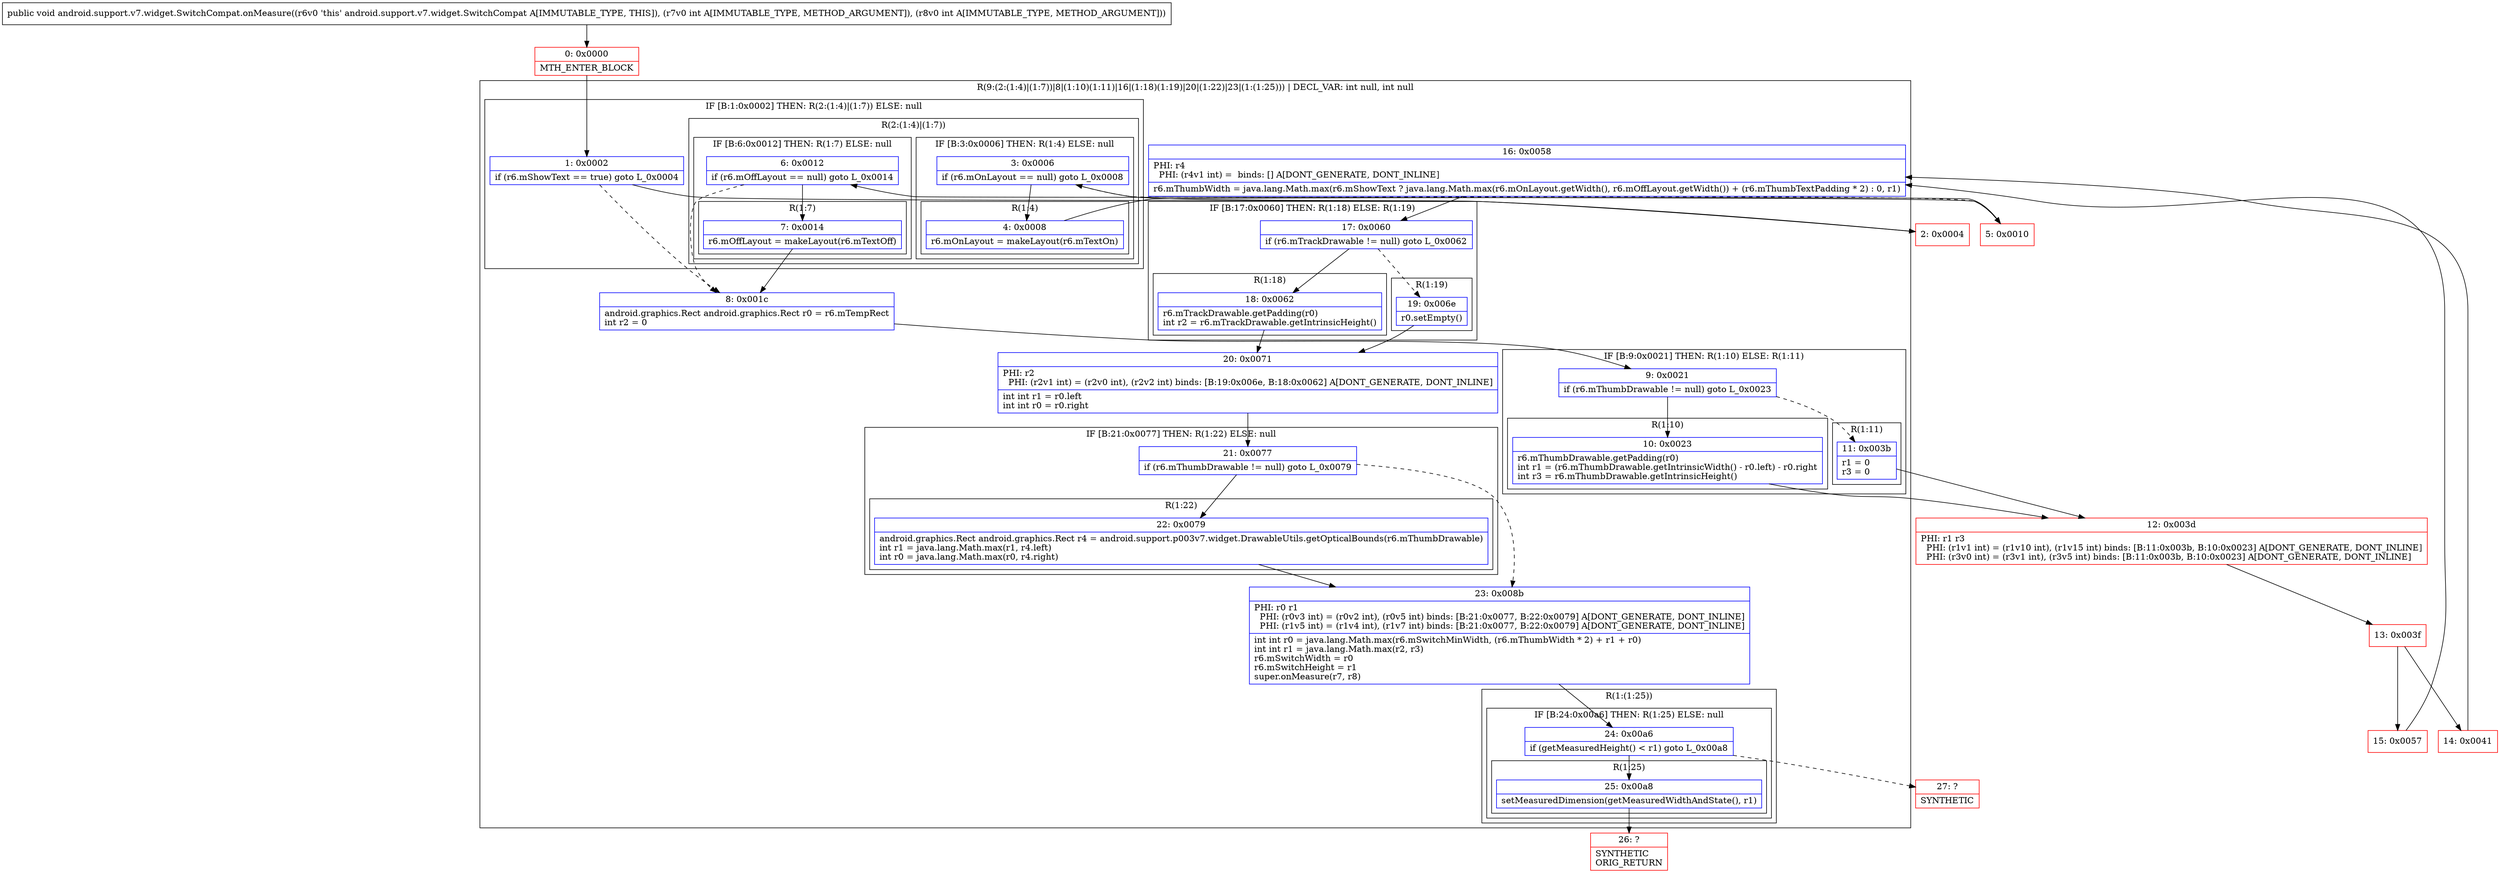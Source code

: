 digraph "CFG forandroid.support.v7.widget.SwitchCompat.onMeasure(II)V" {
subgraph cluster_Region_1993272638 {
label = "R(9:(2:(1:4)|(1:7))|8|(1:10)(1:11)|16|(1:18)(1:19)|20|(1:22)|23|(1:(1:25))) | DECL_VAR: int null, int null\l";
node [shape=record,color=blue];
subgraph cluster_IfRegion_1831403489 {
label = "IF [B:1:0x0002] THEN: R(2:(1:4)|(1:7)) ELSE: null";
node [shape=record,color=blue];
Node_1 [shape=record,label="{1\:\ 0x0002|if (r6.mShowText == true) goto L_0x0004\l}"];
subgraph cluster_Region_1121729286 {
label = "R(2:(1:4)|(1:7))";
node [shape=record,color=blue];
subgraph cluster_IfRegion_240331433 {
label = "IF [B:3:0x0006] THEN: R(1:4) ELSE: null";
node [shape=record,color=blue];
Node_3 [shape=record,label="{3\:\ 0x0006|if (r6.mOnLayout == null) goto L_0x0008\l}"];
subgraph cluster_Region_1996065899 {
label = "R(1:4)";
node [shape=record,color=blue];
Node_4 [shape=record,label="{4\:\ 0x0008|r6.mOnLayout = makeLayout(r6.mTextOn)\l}"];
}
}
subgraph cluster_IfRegion_1552200354 {
label = "IF [B:6:0x0012] THEN: R(1:7) ELSE: null";
node [shape=record,color=blue];
Node_6 [shape=record,label="{6\:\ 0x0012|if (r6.mOffLayout == null) goto L_0x0014\l}"];
subgraph cluster_Region_2133046847 {
label = "R(1:7)";
node [shape=record,color=blue];
Node_7 [shape=record,label="{7\:\ 0x0014|r6.mOffLayout = makeLayout(r6.mTextOff)\l}"];
}
}
}
}
Node_8 [shape=record,label="{8\:\ 0x001c|android.graphics.Rect android.graphics.Rect r0 = r6.mTempRect\lint r2 = 0\l}"];
subgraph cluster_IfRegion_1756548368 {
label = "IF [B:9:0x0021] THEN: R(1:10) ELSE: R(1:11)";
node [shape=record,color=blue];
Node_9 [shape=record,label="{9\:\ 0x0021|if (r6.mThumbDrawable != null) goto L_0x0023\l}"];
subgraph cluster_Region_1838703604 {
label = "R(1:10)";
node [shape=record,color=blue];
Node_10 [shape=record,label="{10\:\ 0x0023|r6.mThumbDrawable.getPadding(r0)\lint r1 = (r6.mThumbDrawable.getIntrinsicWidth() \- r0.left) \- r0.right\lint r3 = r6.mThumbDrawable.getIntrinsicHeight()\l}"];
}
subgraph cluster_Region_431630668 {
label = "R(1:11)";
node [shape=record,color=blue];
Node_11 [shape=record,label="{11\:\ 0x003b|r1 = 0\lr3 = 0\l}"];
}
}
Node_16 [shape=record,label="{16\:\ 0x0058|PHI: r4 \l  PHI: (r4v1 int) =  binds: [] A[DONT_GENERATE, DONT_INLINE]\l|r6.mThumbWidth = java.lang.Math.max(r6.mShowText ? java.lang.Math.max(r6.mOnLayout.getWidth(), r6.mOffLayout.getWidth()) + (r6.mThumbTextPadding * 2) : 0, r1)\l}"];
subgraph cluster_IfRegion_1376947897 {
label = "IF [B:17:0x0060] THEN: R(1:18) ELSE: R(1:19)";
node [shape=record,color=blue];
Node_17 [shape=record,label="{17\:\ 0x0060|if (r6.mTrackDrawable != null) goto L_0x0062\l}"];
subgraph cluster_Region_1082891822 {
label = "R(1:18)";
node [shape=record,color=blue];
Node_18 [shape=record,label="{18\:\ 0x0062|r6.mTrackDrawable.getPadding(r0)\lint r2 = r6.mTrackDrawable.getIntrinsicHeight()\l}"];
}
subgraph cluster_Region_412913788 {
label = "R(1:19)";
node [shape=record,color=blue];
Node_19 [shape=record,label="{19\:\ 0x006e|r0.setEmpty()\l}"];
}
}
Node_20 [shape=record,label="{20\:\ 0x0071|PHI: r2 \l  PHI: (r2v1 int) = (r2v0 int), (r2v2 int) binds: [B:19:0x006e, B:18:0x0062] A[DONT_GENERATE, DONT_INLINE]\l|int int r1 = r0.left\lint int r0 = r0.right\l}"];
subgraph cluster_IfRegion_729430011 {
label = "IF [B:21:0x0077] THEN: R(1:22) ELSE: null";
node [shape=record,color=blue];
Node_21 [shape=record,label="{21\:\ 0x0077|if (r6.mThumbDrawable != null) goto L_0x0079\l}"];
subgraph cluster_Region_932413004 {
label = "R(1:22)";
node [shape=record,color=blue];
Node_22 [shape=record,label="{22\:\ 0x0079|android.graphics.Rect android.graphics.Rect r4 = android.support.p003v7.widget.DrawableUtils.getOpticalBounds(r6.mThumbDrawable)\lint r1 = java.lang.Math.max(r1, r4.left)\lint r0 = java.lang.Math.max(r0, r4.right)\l}"];
}
}
Node_23 [shape=record,label="{23\:\ 0x008b|PHI: r0 r1 \l  PHI: (r0v3 int) = (r0v2 int), (r0v5 int) binds: [B:21:0x0077, B:22:0x0079] A[DONT_GENERATE, DONT_INLINE]\l  PHI: (r1v5 int) = (r1v4 int), (r1v7 int) binds: [B:21:0x0077, B:22:0x0079] A[DONT_GENERATE, DONT_INLINE]\l|int int r0 = java.lang.Math.max(r6.mSwitchMinWidth, (r6.mThumbWidth * 2) + r1 + r0)\lint int r1 = java.lang.Math.max(r2, r3)\lr6.mSwitchWidth = r0\lr6.mSwitchHeight = r1\lsuper.onMeasure(r7, r8)\l}"];
subgraph cluster_Region_1225453285 {
label = "R(1:(1:25))";
node [shape=record,color=blue];
subgraph cluster_IfRegion_729148542 {
label = "IF [B:24:0x00a6] THEN: R(1:25) ELSE: null";
node [shape=record,color=blue];
Node_24 [shape=record,label="{24\:\ 0x00a6|if (getMeasuredHeight() \< r1) goto L_0x00a8\l}"];
subgraph cluster_Region_1469486620 {
label = "R(1:25)";
node [shape=record,color=blue];
Node_25 [shape=record,label="{25\:\ 0x00a8|setMeasuredDimension(getMeasuredWidthAndState(), r1)\l}"];
}
}
}
}
Node_0 [shape=record,color=red,label="{0\:\ 0x0000|MTH_ENTER_BLOCK\l}"];
Node_2 [shape=record,color=red,label="{2\:\ 0x0004}"];
Node_5 [shape=record,color=red,label="{5\:\ 0x0010}"];
Node_12 [shape=record,color=red,label="{12\:\ 0x003d|PHI: r1 r3 \l  PHI: (r1v1 int) = (r1v10 int), (r1v15 int) binds: [B:11:0x003b, B:10:0x0023] A[DONT_GENERATE, DONT_INLINE]\l  PHI: (r3v0 int) = (r3v1 int), (r3v5 int) binds: [B:11:0x003b, B:10:0x0023] A[DONT_GENERATE, DONT_INLINE]\l}"];
Node_13 [shape=record,color=red,label="{13\:\ 0x003f}"];
Node_14 [shape=record,color=red,label="{14\:\ 0x0041}"];
Node_15 [shape=record,color=red,label="{15\:\ 0x0057}"];
Node_26 [shape=record,color=red,label="{26\:\ ?|SYNTHETIC\lORIG_RETURN\l}"];
Node_27 [shape=record,color=red,label="{27\:\ ?|SYNTHETIC\l}"];
MethodNode[shape=record,label="{public void android.support.v7.widget.SwitchCompat.onMeasure((r6v0 'this' android.support.v7.widget.SwitchCompat A[IMMUTABLE_TYPE, THIS]), (r7v0 int A[IMMUTABLE_TYPE, METHOD_ARGUMENT]), (r8v0 int A[IMMUTABLE_TYPE, METHOD_ARGUMENT])) }"];
MethodNode -> Node_0;
Node_1 -> Node_2;
Node_1 -> Node_8[style=dashed];
Node_3 -> Node_4;
Node_3 -> Node_5[style=dashed];
Node_4 -> Node_5;
Node_6 -> Node_7;
Node_6 -> Node_8[style=dashed];
Node_7 -> Node_8;
Node_8 -> Node_9;
Node_9 -> Node_10;
Node_9 -> Node_11[style=dashed];
Node_10 -> Node_12;
Node_11 -> Node_12;
Node_16 -> Node_17;
Node_17 -> Node_18;
Node_17 -> Node_19[style=dashed];
Node_18 -> Node_20;
Node_19 -> Node_20;
Node_20 -> Node_21;
Node_21 -> Node_22;
Node_21 -> Node_23[style=dashed];
Node_22 -> Node_23;
Node_23 -> Node_24;
Node_24 -> Node_25;
Node_24 -> Node_27[style=dashed];
Node_25 -> Node_26;
Node_0 -> Node_1;
Node_2 -> Node_3;
Node_5 -> Node_6;
Node_12 -> Node_13;
Node_13 -> Node_14;
Node_13 -> Node_15;
Node_14 -> Node_16;
Node_15 -> Node_16;
}

